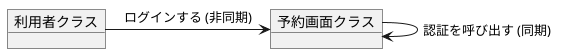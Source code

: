 @startuml 演習4-2_SD_利用者と予約画面
hide footbox

object "利用者クラス" as user
object "予約画面クラス" as reservationScreen

user -> reservationScreen: ログインする (非同期)
reservationScreen -> reservationScreen: 認証を呼び出す (同期)

@enduml